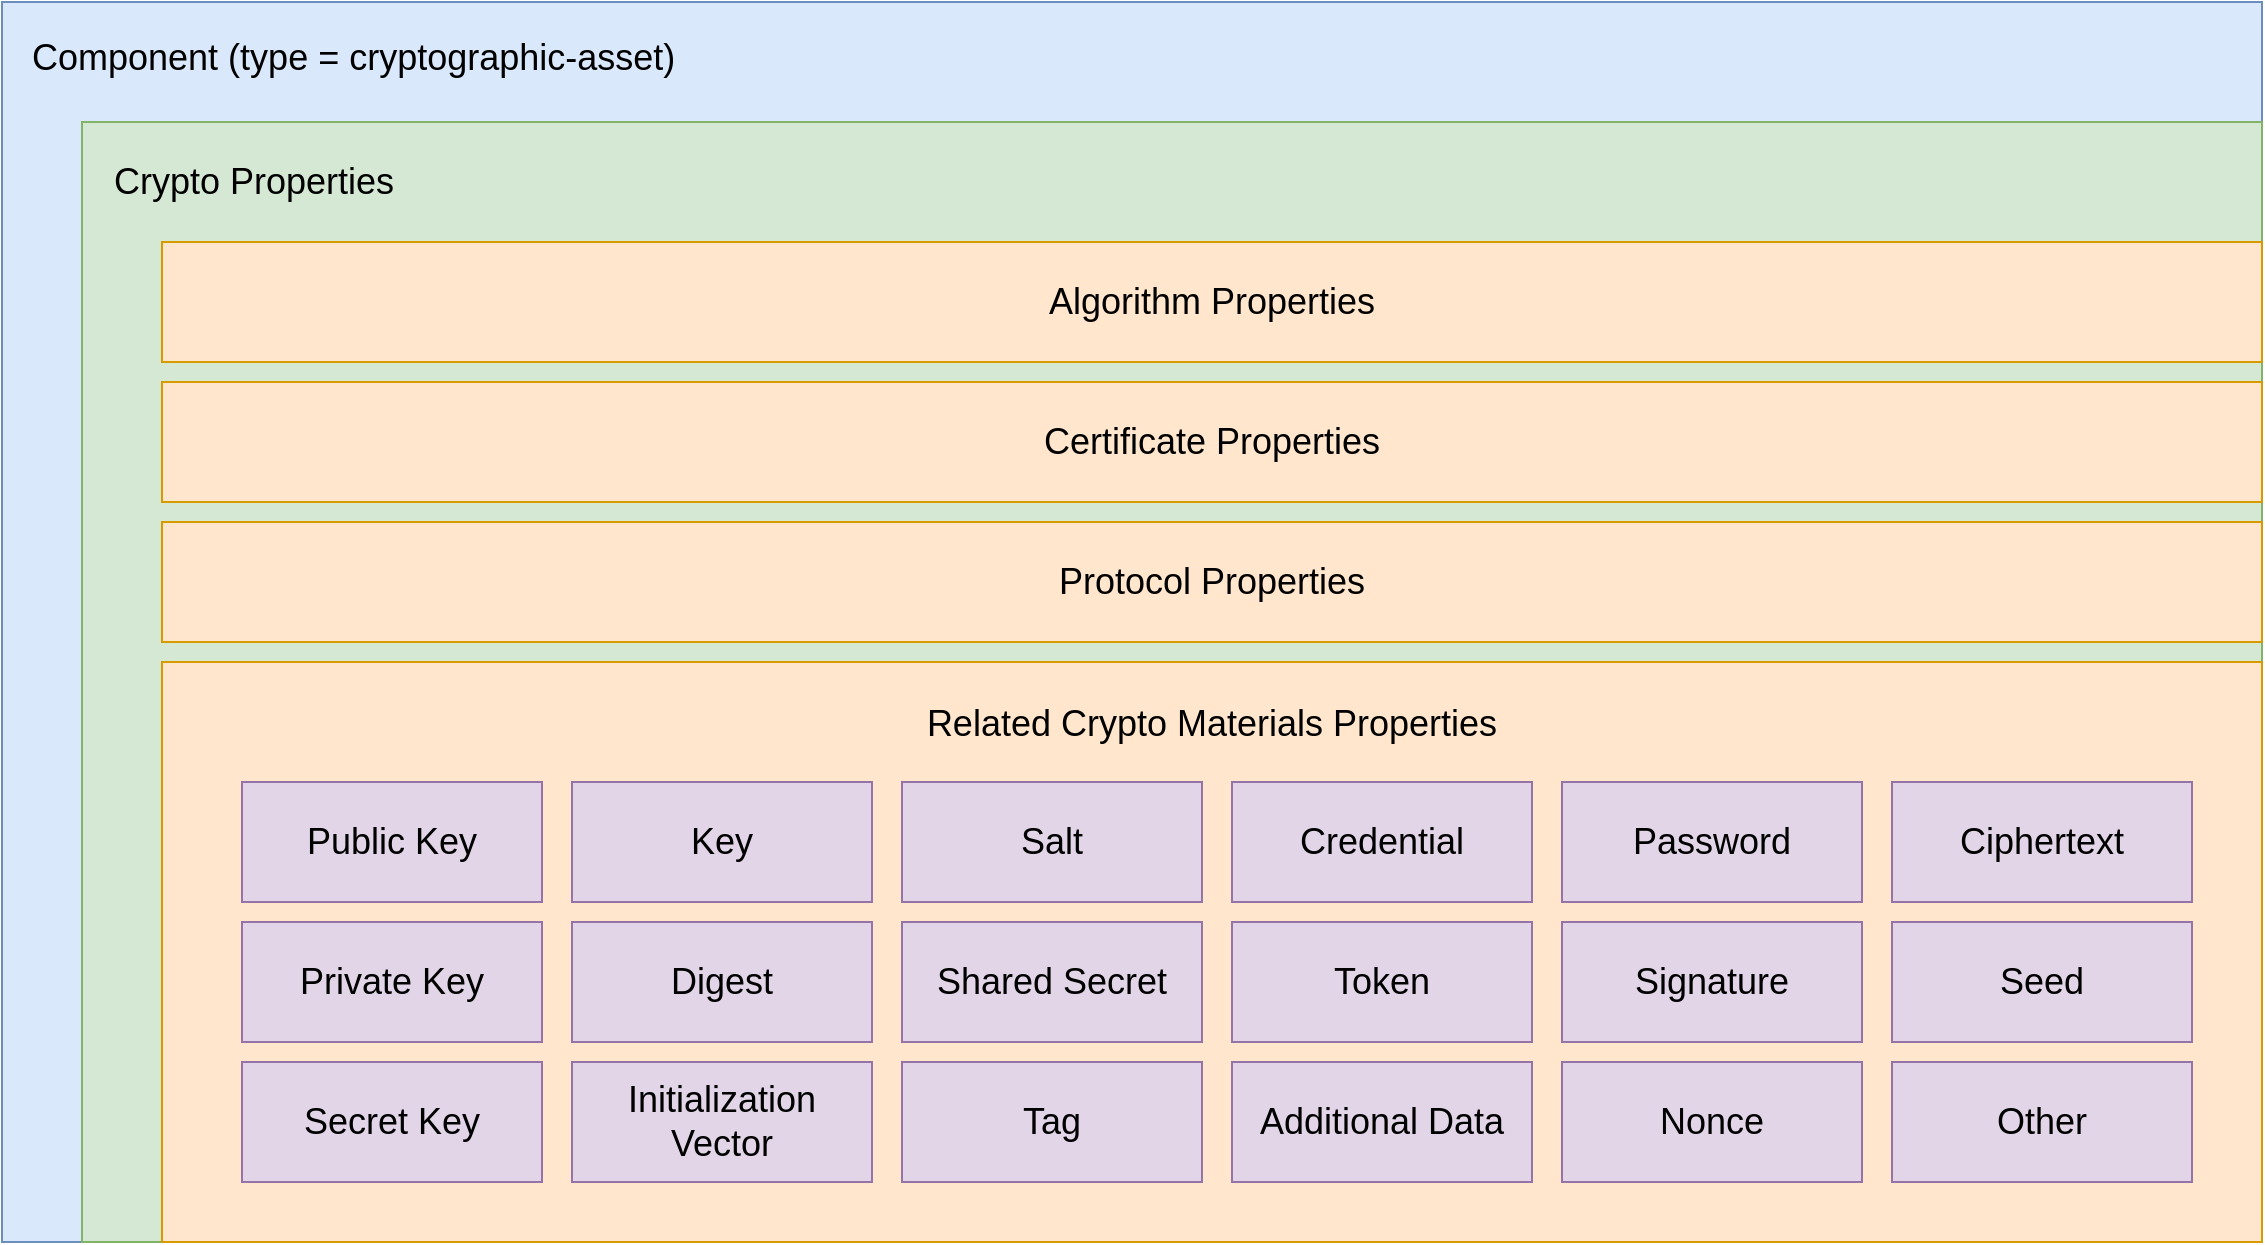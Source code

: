 <mxfile version="22.0.3" type="device">
  <diagram name="Page-1" id="ca9SlzeG2JOVUmBvScik">
    <mxGraphModel dx="1393" dy="1018" grid="1" gridSize="10" guides="1" tooltips="1" connect="1" arrows="1" fold="1" page="1" pageScale="1" pageWidth="850" pageHeight="1100" math="0" shadow="0">
      <root>
        <mxCell id="0" />
        <mxCell id="1" parent="0" />
        <mxCell id="fhM6C2jAukkkE5KUqZ8r-2" value="" style="rounded=0;whiteSpace=wrap;html=1;fillColor=#dae8fc;strokeColor=#6c8ebf;" vertex="1" parent="1">
          <mxGeometry y="100" width="1130" height="620" as="geometry" />
        </mxCell>
        <mxCell id="fhM6C2jAukkkE5KUqZ8r-3" value="" style="rounded=0;whiteSpace=wrap;html=1;fillColor=#d5e8d4;strokeColor=#82b366;" vertex="1" parent="1">
          <mxGeometry x="40" y="160" width="1090" height="560" as="geometry" />
        </mxCell>
        <mxCell id="fhM6C2jAukkkE5KUqZ8r-7" value="" style="rounded=0;whiteSpace=wrap;html=1;fillColor=#ffe6cc;strokeColor=#d79b00;" vertex="1" parent="1">
          <mxGeometry x="80" y="430" width="1050" height="290" as="geometry" />
        </mxCell>
        <mxCell id="fhM6C2jAukkkE5KUqZ8r-8" value="&lt;font style=&quot;font-size: 18px;&quot;&gt;Public Key&lt;br&gt;&lt;/font&gt;" style="rounded=0;whiteSpace=wrap;html=1;fillColor=#e1d5e7;strokeColor=#9673a6;" vertex="1" parent="1">
          <mxGeometry x="120" y="490" width="150" height="60" as="geometry" />
        </mxCell>
        <mxCell id="fhM6C2jAukkkE5KUqZ8r-10" value="&lt;font style=&quot;font-size: 18px;&quot;&gt;Component (type = cryptographic-asset)&lt;/font&gt;" style="text;html=1;strokeColor=none;fillColor=none;align=left;verticalAlign=middle;whiteSpace=wrap;rounded=0;" vertex="1" parent="1">
          <mxGeometry x="13" y="113" width="1107" height="30" as="geometry" />
        </mxCell>
        <mxCell id="fhM6C2jAukkkE5KUqZ8r-11" value="&lt;font style=&quot;font-size: 18px;&quot;&gt;Crypto Properties&lt;/font&gt;" style="text;html=1;strokeColor=none;fillColor=none;align=left;verticalAlign=middle;whiteSpace=wrap;rounded=0;" vertex="1" parent="1">
          <mxGeometry x="54" y="175" width="211" height="30" as="geometry" />
        </mxCell>
        <mxCell id="fhM6C2jAukkkE5KUqZ8r-14" value="&lt;font style=&quot;font-size: 18px;&quot;&gt;Related Crypto Materials Properties&lt;/font&gt;" style="text;html=1;strokeColor=none;fillColor=none;align=center;verticalAlign=middle;whiteSpace=wrap;rounded=0;" vertex="1" parent="1">
          <mxGeometry x="90" y="446" width="1030" height="30" as="geometry" />
        </mxCell>
        <mxCell id="fhM6C2jAukkkE5KUqZ8r-15" value="&lt;font style=&quot;font-size: 18px;&quot;&gt;Initialization&lt;br&gt;Vector&lt;br&gt;&lt;/font&gt;" style="rounded=0;whiteSpace=wrap;html=1;fillColor=#e1d5e7;strokeColor=#9673a6;" vertex="1" parent="1">
          <mxGeometry x="285" y="630" width="150" height="60" as="geometry" />
        </mxCell>
        <mxCell id="fhM6C2jAukkkE5KUqZ8r-16" value="&lt;font style=&quot;font-size: 18px;&quot;&gt;Private Key&lt;br&gt;&lt;/font&gt;" style="rounded=0;whiteSpace=wrap;html=1;fillColor=#e1d5e7;strokeColor=#9673a6;" vertex="1" parent="1">
          <mxGeometry x="120" y="560" width="150" height="60" as="geometry" />
        </mxCell>
        <mxCell id="fhM6C2jAukkkE5KUqZ8r-17" value="&lt;font style=&quot;font-size: 18px;&quot;&gt;Secret Key&lt;br&gt;&lt;/font&gt;" style="rounded=0;whiteSpace=wrap;html=1;fillColor=#e1d5e7;strokeColor=#9673a6;" vertex="1" parent="1">
          <mxGeometry x="120" y="630" width="150" height="60" as="geometry" />
        </mxCell>
        <mxCell id="fhM6C2jAukkkE5KUqZ8r-18" value="&lt;font style=&quot;font-size: 18px;&quot;&gt;Key&lt;br&gt;&lt;/font&gt;" style="rounded=0;whiteSpace=wrap;html=1;fillColor=#e1d5e7;strokeColor=#9673a6;" vertex="1" parent="1">
          <mxGeometry x="285" y="490" width="150" height="60" as="geometry" />
        </mxCell>
        <mxCell id="fhM6C2jAukkkE5KUqZ8r-19" value="&lt;font style=&quot;font-size: 18px;&quot;&gt;Ciphertext&lt;br&gt;&lt;/font&gt;" style="rounded=0;whiteSpace=wrap;html=1;fillColor=#e1d5e7;strokeColor=#9673a6;" vertex="1" parent="1">
          <mxGeometry x="945" y="490" width="150" height="60" as="geometry" />
        </mxCell>
        <mxCell id="fhM6C2jAukkkE5KUqZ8r-20" value="&lt;font style=&quot;font-size: 18px;&quot;&gt;Signature&lt;br&gt;&lt;/font&gt;" style="rounded=0;whiteSpace=wrap;html=1;fillColor=#e1d5e7;strokeColor=#9673a6;" vertex="1" parent="1">
          <mxGeometry x="780" y="560" width="150" height="60" as="geometry" />
        </mxCell>
        <mxCell id="fhM6C2jAukkkE5KUqZ8r-21" value="&lt;font style=&quot;font-size: 18px;&quot;&gt;Digest&lt;br&gt;&lt;/font&gt;" style="rounded=0;whiteSpace=wrap;html=1;fillColor=#e1d5e7;strokeColor=#9673a6;" vertex="1" parent="1">
          <mxGeometry x="285" y="560" width="150" height="60" as="geometry" />
        </mxCell>
        <mxCell id="fhM6C2jAukkkE5KUqZ8r-22" value="&lt;font style=&quot;font-size: 18px;&quot;&gt;Nonce&lt;br&gt;&lt;/font&gt;" style="rounded=0;whiteSpace=wrap;html=1;fillColor=#e1d5e7;strokeColor=#9673a6;" vertex="1" parent="1">
          <mxGeometry x="780" y="630" width="150" height="60" as="geometry" />
        </mxCell>
        <mxCell id="fhM6C2jAukkkE5KUqZ8r-23" value="&lt;font style=&quot;font-size: 18px;&quot;&gt;Seed&lt;br&gt;&lt;/font&gt;" style="rounded=0;whiteSpace=wrap;html=1;fillColor=#e1d5e7;strokeColor=#9673a6;" vertex="1" parent="1">
          <mxGeometry x="945" y="560" width="150" height="60" as="geometry" />
        </mxCell>
        <mxCell id="fhM6C2jAukkkE5KUqZ8r-24" value="&lt;font style=&quot;font-size: 18px;&quot;&gt;Salt&lt;br&gt;&lt;/font&gt;" style="rounded=0;whiteSpace=wrap;html=1;fillColor=#e1d5e7;strokeColor=#9673a6;" vertex="1" parent="1">
          <mxGeometry x="450" y="490" width="150" height="60" as="geometry" />
        </mxCell>
        <mxCell id="fhM6C2jAukkkE5KUqZ8r-25" value="&lt;font style=&quot;font-size: 18px;&quot;&gt;Shared Secret&lt;br&gt;&lt;/font&gt;" style="rounded=0;whiteSpace=wrap;html=1;fillColor=#e1d5e7;strokeColor=#9673a6;" vertex="1" parent="1">
          <mxGeometry x="450" y="560" width="150" height="60" as="geometry" />
        </mxCell>
        <mxCell id="fhM6C2jAukkkE5KUqZ8r-26" value="&lt;font style=&quot;font-size: 18px;&quot;&gt;Tag&lt;br&gt;&lt;/font&gt;" style="rounded=0;whiteSpace=wrap;html=1;fillColor=#e1d5e7;strokeColor=#9673a6;" vertex="1" parent="1">
          <mxGeometry x="450" y="630" width="150" height="60" as="geometry" />
        </mxCell>
        <mxCell id="fhM6C2jAukkkE5KUqZ8r-27" value="&lt;font style=&quot;font-size: 18px;&quot;&gt;Additional Data&lt;br&gt;&lt;/font&gt;" style="rounded=0;whiteSpace=wrap;html=1;fillColor=#e1d5e7;strokeColor=#9673a6;" vertex="1" parent="1">
          <mxGeometry x="615" y="630" width="150" height="60" as="geometry" />
        </mxCell>
        <mxCell id="fhM6C2jAukkkE5KUqZ8r-28" value="&lt;font style=&quot;font-size: 18px;&quot;&gt;Password&lt;br&gt;&lt;/font&gt;" style="rounded=0;whiteSpace=wrap;html=1;fillColor=#e1d5e7;strokeColor=#9673a6;" vertex="1" parent="1">
          <mxGeometry x="780" y="490" width="150" height="60" as="geometry" />
        </mxCell>
        <mxCell id="fhM6C2jAukkkE5KUqZ8r-29" value="&lt;font style=&quot;font-size: 18px;&quot;&gt;Credential&lt;br&gt;&lt;/font&gt;" style="rounded=0;whiteSpace=wrap;html=1;fillColor=#e1d5e7;strokeColor=#9673a6;" vertex="1" parent="1">
          <mxGeometry x="615" y="490" width="150" height="60" as="geometry" />
        </mxCell>
        <mxCell id="fhM6C2jAukkkE5KUqZ8r-30" value="&lt;font style=&quot;font-size: 18px;&quot;&gt;Token&lt;br&gt;&lt;/font&gt;" style="rounded=0;whiteSpace=wrap;html=1;fillColor=#e1d5e7;strokeColor=#9673a6;" vertex="1" parent="1">
          <mxGeometry x="615" y="560" width="150" height="60" as="geometry" />
        </mxCell>
        <mxCell id="fhM6C2jAukkkE5KUqZ8r-31" value="&lt;font style=&quot;font-size: 18px;&quot;&gt;Other&lt;br&gt;&lt;/font&gt;" style="rounded=0;whiteSpace=wrap;html=1;fillColor=#e1d5e7;strokeColor=#9673a6;" vertex="1" parent="1">
          <mxGeometry x="945" y="630" width="150" height="60" as="geometry" />
        </mxCell>
        <mxCell id="fhM6C2jAukkkE5KUqZ8r-34" value="" style="group" vertex="1" connectable="0" parent="1">
          <mxGeometry x="80" y="360" width="1050" height="60" as="geometry" />
        </mxCell>
        <mxCell id="fhM6C2jAukkkE5KUqZ8r-6" value="" style="rounded=0;whiteSpace=wrap;html=1;fillColor=#ffe6cc;strokeColor=#d79b00;" vertex="1" parent="fhM6C2jAukkkE5KUqZ8r-34">
          <mxGeometry width="1050" height="60" as="geometry" />
        </mxCell>
        <mxCell id="fhM6C2jAukkkE5KUqZ8r-9" value="&lt;font style=&quot;font-size: 18px;&quot;&gt;Protocol Properties&lt;/font&gt;" style="text;html=1;strokeColor=none;fillColor=none;align=center;verticalAlign=middle;whiteSpace=wrap;rounded=0;" vertex="1" parent="fhM6C2jAukkkE5KUqZ8r-34">
          <mxGeometry x="10.096" y="15" width="1029.808" height="30" as="geometry" />
        </mxCell>
        <mxCell id="fhM6C2jAukkkE5KUqZ8r-35" value="" style="group" vertex="1" connectable="0" parent="1">
          <mxGeometry x="80" y="290" width="1050" height="60" as="geometry" />
        </mxCell>
        <mxCell id="fhM6C2jAukkkE5KUqZ8r-5" value="" style="rounded=0;whiteSpace=wrap;html=1;fillColor=#ffe6cc;strokeColor=#d79b00;" vertex="1" parent="fhM6C2jAukkkE5KUqZ8r-35">
          <mxGeometry width="1050" height="60" as="geometry" />
        </mxCell>
        <mxCell id="fhM6C2jAukkkE5KUqZ8r-13" value="&lt;font style=&quot;font-size: 18px;&quot;&gt;Certificate Properties&lt;/font&gt;" style="text;html=1;strokeColor=none;fillColor=none;align=center;verticalAlign=middle;whiteSpace=wrap;rounded=0;" vertex="1" parent="fhM6C2jAukkkE5KUqZ8r-35">
          <mxGeometry x="10" y="15" width="1030" height="30" as="geometry" />
        </mxCell>
        <mxCell id="fhM6C2jAukkkE5KUqZ8r-36" value="" style="group" vertex="1" connectable="0" parent="1">
          <mxGeometry x="80" y="220" width="1050" height="60" as="geometry" />
        </mxCell>
        <mxCell id="fhM6C2jAukkkE5KUqZ8r-4" value="" style="rounded=0;whiteSpace=wrap;html=1;fillColor=#ffe6cc;strokeColor=#d79b00;" vertex="1" parent="fhM6C2jAukkkE5KUqZ8r-36">
          <mxGeometry width="1050" height="60" as="geometry" />
        </mxCell>
        <mxCell id="fhM6C2jAukkkE5KUqZ8r-12" value="&lt;font style=&quot;font-size: 18px;&quot;&gt;Algorithm Properties&lt;/font&gt;" style="text;html=1;strokeColor=none;fillColor=none;align=center;verticalAlign=middle;whiteSpace=wrap;rounded=0;" vertex="1" parent="fhM6C2jAukkkE5KUqZ8r-36">
          <mxGeometry x="10.1" y="15" width="1029.9" height="30" as="geometry" />
        </mxCell>
      </root>
    </mxGraphModel>
  </diagram>
</mxfile>

